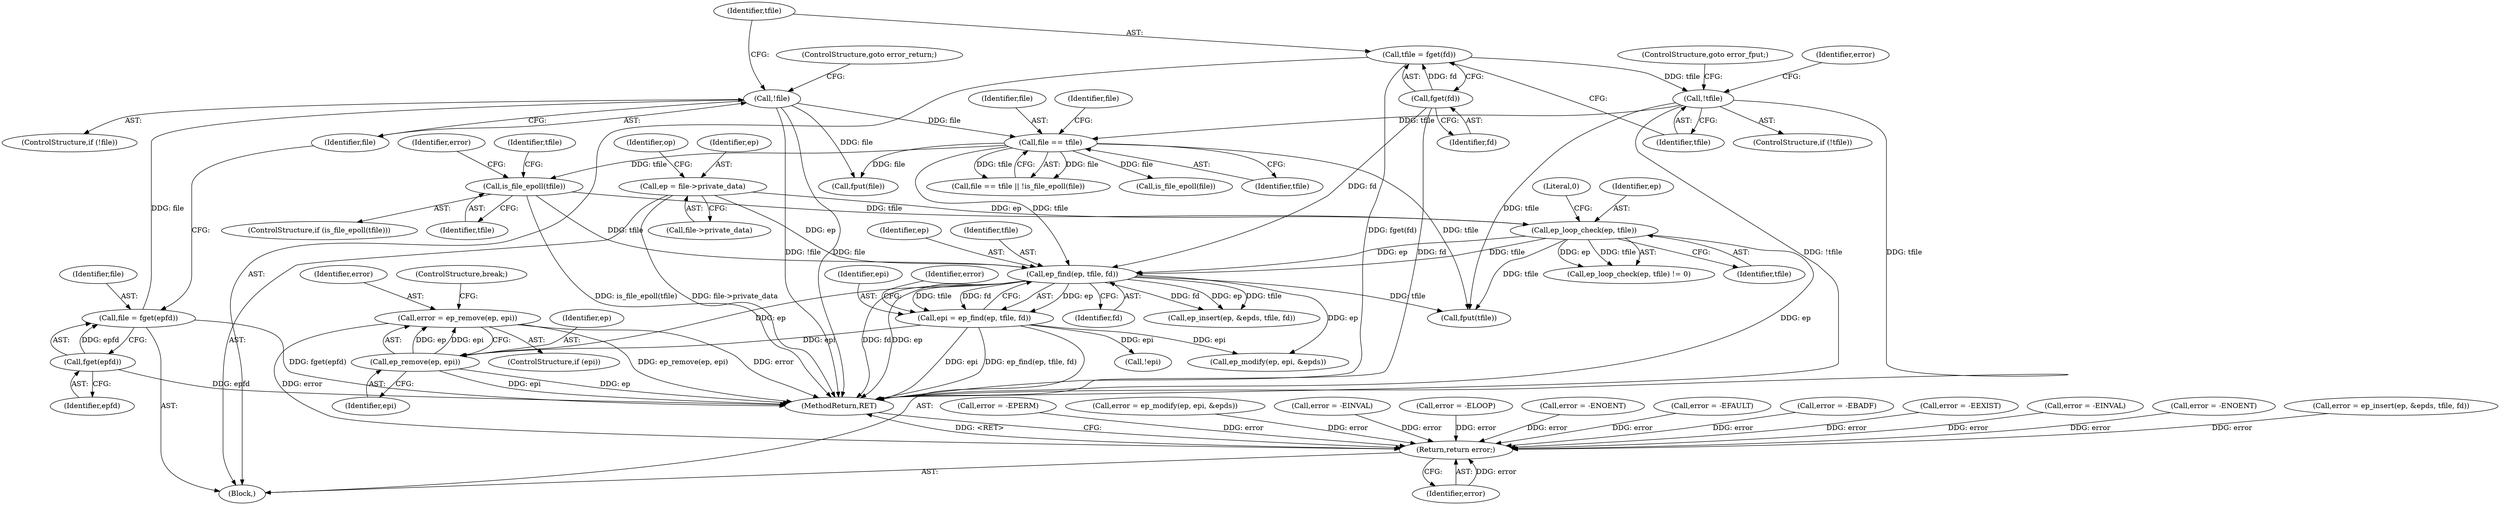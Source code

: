digraph "1_linux_13d518074a952d33d47c428419693f63389547e9@API" {
"1000290" [label="(Call,error = ep_remove(ep, epi))"];
"1000292" [label="(Call,ep_remove(ep, epi))"];
"1000249" [label="(Call,ep_find(ep, tfile, fd))"];
"1000193" [label="(Call,ep = file->private_data)"];
"1000228" [label="(Call,ep_loop_check(ep, tfile))"];
"1000219" [label="(Call,is_file_epoll(tfile))"];
"1000186" [label="(Call,file == tfile)"];
"1000152" [label="(Call,!file)"];
"1000147" [label="(Call,file = fget(epfd))"];
"1000149" [label="(Call,fget(epfd))"];
"1000160" [label="(Call,!tfile)"];
"1000155" [label="(Call,tfile = fget(fd))"];
"1000157" [label="(Call,fget(fd))"];
"1000247" [label="(Call,epi = ep_find(ep, tfile, fd))"];
"1000342" [label="(Return,return error;)"];
"1000336" [label="(Call,fput(tfile))"];
"1000157" [label="(Call,fget(fd))"];
"1000281" [label="(Call,error = -EEXIST)"];
"1000249" [label="(Call,ep_find(ep, tfile, fd))"];
"1000344" [label="(MethodReturn,RET)"];
"1000228" [label="(Call,ep_loop_check(ep, tfile))"];
"1000195" [label="(Call,file->private_data)"];
"1000294" [label="(Identifier,epi)"];
"1000154" [label="(ControlStructure,goto error_return;)"];
"1000162" [label="(ControlStructure,goto error_fput;)"];
"1000117" [label="(Block,)"];
"1000180" [label="(Call,error = -EINVAL)"];
"1000237" [label="(Identifier,tfile)"];
"1000296" [label="(Call,error = -ENOENT)"];
"1000272" [label="(Call,error = ep_insert(ep, &epds, tfile, fd))"];
"1000314" [label="(Call,ep_modify(ep, epi, &epds))"];
"1000153" [label="(Identifier,file)"];
"1000156" [label="(Identifier,tfile)"];
"1000163" [label="(Call,error = -EPERM)"];
"1000227" [label="(Call,ep_loop_check(ep, tfile) != 0)"];
"1000155" [label="(Call,tfile = fget(fd))"];
"1000186" [label="(Call,file == tfile)"];
"1000251" [label="(Identifier,tfile)"];
"1000161" [label="(Identifier,tfile)"];
"1000300" [label="(ControlStructure,break;)"];
"1000312" [label="(Call,error = ep_modify(ep, epi, &epds))"];
"1000253" [label="(Call,error = -EINVAL)"];
"1000150" [label="(Identifier,epfd)"];
"1000223" [label="(Identifier,error)"];
"1000151" [label="(ControlStructure,if (!file))"];
"1000164" [label="(Identifier,error)"];
"1000219" [label="(Call,is_file_epoll(tfile))"];
"1000254" [label="(Identifier,error)"];
"1000147" [label="(Call,file = fget(epfd))"];
"1000160" [label="(Call,!tfile)"];
"1000185" [label="(Call,file == tfile || !is_file_epoll(file))"];
"1000222" [label="(Call,error = -ELOOP)"];
"1000290" [label="(Call,error = ep_remove(ep, epi))"];
"1000320" [label="(Call,error = -ENOENT)"];
"1000229" [label="(Identifier,ep)"];
"1000252" [label="(Identifier,fd)"];
"1000274" [label="(Call,ep_insert(ep, &epds, tfile, fd))"];
"1000230" [label="(Identifier,tfile)"];
"1000262" [label="(Call,!epi)"];
"1000339" [label="(Call,fput(file))"];
"1000149" [label="(Call,fget(epfd))"];
"1000342" [label="(Return,return error;)"];
"1000220" [label="(Identifier,tfile)"];
"1000193" [label="(Call,ep = file->private_data)"];
"1000187" [label="(Identifier,file)"];
"1000152" [label="(Call,!file)"];
"1000128" [label="(Call,error = -EFAULT)"];
"1000292" [label="(Call,ep_remove(ep, epi))"];
"1000201" [label="(Identifier,op)"];
"1000231" [label="(Literal,0)"];
"1000158" [label="(Identifier,fd)"];
"1000248" [label="(Identifier,epi)"];
"1000247" [label="(Call,epi = ep_find(ep, tfile, fd))"];
"1000191" [label="(Identifier,file)"];
"1000148" [label="(Identifier,file)"];
"1000288" [label="(ControlStructure,if (epi))"];
"1000188" [label="(Identifier,tfile)"];
"1000159" [label="(ControlStructure,if (!tfile))"];
"1000250" [label="(Identifier,ep)"];
"1000143" [label="(Call,error = -EBADF)"];
"1000343" [label="(Identifier,error)"];
"1000218" [label="(ControlStructure,if (is_file_epoll(tfile)))"];
"1000291" [label="(Identifier,error)"];
"1000194" [label="(Identifier,ep)"];
"1000190" [label="(Call,is_file_epoll(file))"];
"1000293" [label="(Identifier,ep)"];
"1000290" -> "1000288"  [label="AST: "];
"1000290" -> "1000292"  [label="CFG: "];
"1000291" -> "1000290"  [label="AST: "];
"1000292" -> "1000290"  [label="AST: "];
"1000300" -> "1000290"  [label="CFG: "];
"1000290" -> "1000344"  [label="DDG: error"];
"1000290" -> "1000344"  [label="DDG: ep_remove(ep, epi)"];
"1000292" -> "1000290"  [label="DDG: ep"];
"1000292" -> "1000290"  [label="DDG: epi"];
"1000290" -> "1000342"  [label="DDG: error"];
"1000292" -> "1000294"  [label="CFG: "];
"1000293" -> "1000292"  [label="AST: "];
"1000294" -> "1000292"  [label="AST: "];
"1000292" -> "1000344"  [label="DDG: epi"];
"1000292" -> "1000344"  [label="DDG: ep"];
"1000249" -> "1000292"  [label="DDG: ep"];
"1000247" -> "1000292"  [label="DDG: epi"];
"1000249" -> "1000247"  [label="AST: "];
"1000249" -> "1000252"  [label="CFG: "];
"1000250" -> "1000249"  [label="AST: "];
"1000251" -> "1000249"  [label="AST: "];
"1000252" -> "1000249"  [label="AST: "];
"1000247" -> "1000249"  [label="CFG: "];
"1000249" -> "1000344"  [label="DDG: fd"];
"1000249" -> "1000344"  [label="DDG: ep"];
"1000249" -> "1000247"  [label="DDG: ep"];
"1000249" -> "1000247"  [label="DDG: tfile"];
"1000249" -> "1000247"  [label="DDG: fd"];
"1000193" -> "1000249"  [label="DDG: ep"];
"1000228" -> "1000249"  [label="DDG: ep"];
"1000228" -> "1000249"  [label="DDG: tfile"];
"1000186" -> "1000249"  [label="DDG: tfile"];
"1000219" -> "1000249"  [label="DDG: tfile"];
"1000157" -> "1000249"  [label="DDG: fd"];
"1000249" -> "1000274"  [label="DDG: ep"];
"1000249" -> "1000274"  [label="DDG: tfile"];
"1000249" -> "1000274"  [label="DDG: fd"];
"1000249" -> "1000314"  [label="DDG: ep"];
"1000249" -> "1000336"  [label="DDG: tfile"];
"1000193" -> "1000117"  [label="AST: "];
"1000193" -> "1000195"  [label="CFG: "];
"1000194" -> "1000193"  [label="AST: "];
"1000195" -> "1000193"  [label="AST: "];
"1000201" -> "1000193"  [label="CFG: "];
"1000193" -> "1000344"  [label="DDG: file->private_data"];
"1000193" -> "1000228"  [label="DDG: ep"];
"1000228" -> "1000227"  [label="AST: "];
"1000228" -> "1000230"  [label="CFG: "];
"1000229" -> "1000228"  [label="AST: "];
"1000230" -> "1000228"  [label="AST: "];
"1000231" -> "1000228"  [label="CFG: "];
"1000228" -> "1000344"  [label="DDG: ep"];
"1000228" -> "1000227"  [label="DDG: ep"];
"1000228" -> "1000227"  [label="DDG: tfile"];
"1000219" -> "1000228"  [label="DDG: tfile"];
"1000228" -> "1000336"  [label="DDG: tfile"];
"1000219" -> "1000218"  [label="AST: "];
"1000219" -> "1000220"  [label="CFG: "];
"1000220" -> "1000219"  [label="AST: "];
"1000223" -> "1000219"  [label="CFG: "];
"1000237" -> "1000219"  [label="CFG: "];
"1000219" -> "1000344"  [label="DDG: is_file_epoll(tfile)"];
"1000186" -> "1000219"  [label="DDG: tfile"];
"1000186" -> "1000185"  [label="AST: "];
"1000186" -> "1000188"  [label="CFG: "];
"1000187" -> "1000186"  [label="AST: "];
"1000188" -> "1000186"  [label="AST: "];
"1000191" -> "1000186"  [label="CFG: "];
"1000185" -> "1000186"  [label="CFG: "];
"1000186" -> "1000185"  [label="DDG: file"];
"1000186" -> "1000185"  [label="DDG: tfile"];
"1000152" -> "1000186"  [label="DDG: file"];
"1000160" -> "1000186"  [label="DDG: tfile"];
"1000186" -> "1000190"  [label="DDG: file"];
"1000186" -> "1000336"  [label="DDG: tfile"];
"1000186" -> "1000339"  [label="DDG: file"];
"1000152" -> "1000151"  [label="AST: "];
"1000152" -> "1000153"  [label="CFG: "];
"1000153" -> "1000152"  [label="AST: "];
"1000154" -> "1000152"  [label="CFG: "];
"1000156" -> "1000152"  [label="CFG: "];
"1000152" -> "1000344"  [label="DDG: !file"];
"1000152" -> "1000344"  [label="DDG: file"];
"1000147" -> "1000152"  [label="DDG: file"];
"1000152" -> "1000339"  [label="DDG: file"];
"1000147" -> "1000117"  [label="AST: "];
"1000147" -> "1000149"  [label="CFG: "];
"1000148" -> "1000147"  [label="AST: "];
"1000149" -> "1000147"  [label="AST: "];
"1000153" -> "1000147"  [label="CFG: "];
"1000147" -> "1000344"  [label="DDG: fget(epfd)"];
"1000149" -> "1000147"  [label="DDG: epfd"];
"1000149" -> "1000150"  [label="CFG: "];
"1000150" -> "1000149"  [label="AST: "];
"1000149" -> "1000344"  [label="DDG: epfd"];
"1000160" -> "1000159"  [label="AST: "];
"1000160" -> "1000161"  [label="CFG: "];
"1000161" -> "1000160"  [label="AST: "];
"1000162" -> "1000160"  [label="CFG: "];
"1000164" -> "1000160"  [label="CFG: "];
"1000160" -> "1000344"  [label="DDG: !tfile"];
"1000160" -> "1000344"  [label="DDG: tfile"];
"1000155" -> "1000160"  [label="DDG: tfile"];
"1000160" -> "1000336"  [label="DDG: tfile"];
"1000155" -> "1000117"  [label="AST: "];
"1000155" -> "1000157"  [label="CFG: "];
"1000156" -> "1000155"  [label="AST: "];
"1000157" -> "1000155"  [label="AST: "];
"1000161" -> "1000155"  [label="CFG: "];
"1000155" -> "1000344"  [label="DDG: fget(fd)"];
"1000157" -> "1000155"  [label="DDG: fd"];
"1000157" -> "1000158"  [label="CFG: "];
"1000158" -> "1000157"  [label="AST: "];
"1000157" -> "1000344"  [label="DDG: fd"];
"1000247" -> "1000117"  [label="AST: "];
"1000248" -> "1000247"  [label="AST: "];
"1000254" -> "1000247"  [label="CFG: "];
"1000247" -> "1000344"  [label="DDG: epi"];
"1000247" -> "1000344"  [label="DDG: ep_find(ep, tfile, fd)"];
"1000247" -> "1000262"  [label="DDG: epi"];
"1000247" -> "1000314"  [label="DDG: epi"];
"1000342" -> "1000117"  [label="AST: "];
"1000342" -> "1000343"  [label="CFG: "];
"1000343" -> "1000342"  [label="AST: "];
"1000344" -> "1000342"  [label="CFG: "];
"1000342" -> "1000344"  [label="DDG: <RET>"];
"1000343" -> "1000342"  [label="DDG: error"];
"1000180" -> "1000342"  [label="DDG: error"];
"1000296" -> "1000342"  [label="DDG: error"];
"1000272" -> "1000342"  [label="DDG: error"];
"1000320" -> "1000342"  [label="DDG: error"];
"1000163" -> "1000342"  [label="DDG: error"];
"1000222" -> "1000342"  [label="DDG: error"];
"1000281" -> "1000342"  [label="DDG: error"];
"1000312" -> "1000342"  [label="DDG: error"];
"1000253" -> "1000342"  [label="DDG: error"];
"1000128" -> "1000342"  [label="DDG: error"];
"1000143" -> "1000342"  [label="DDG: error"];
}
